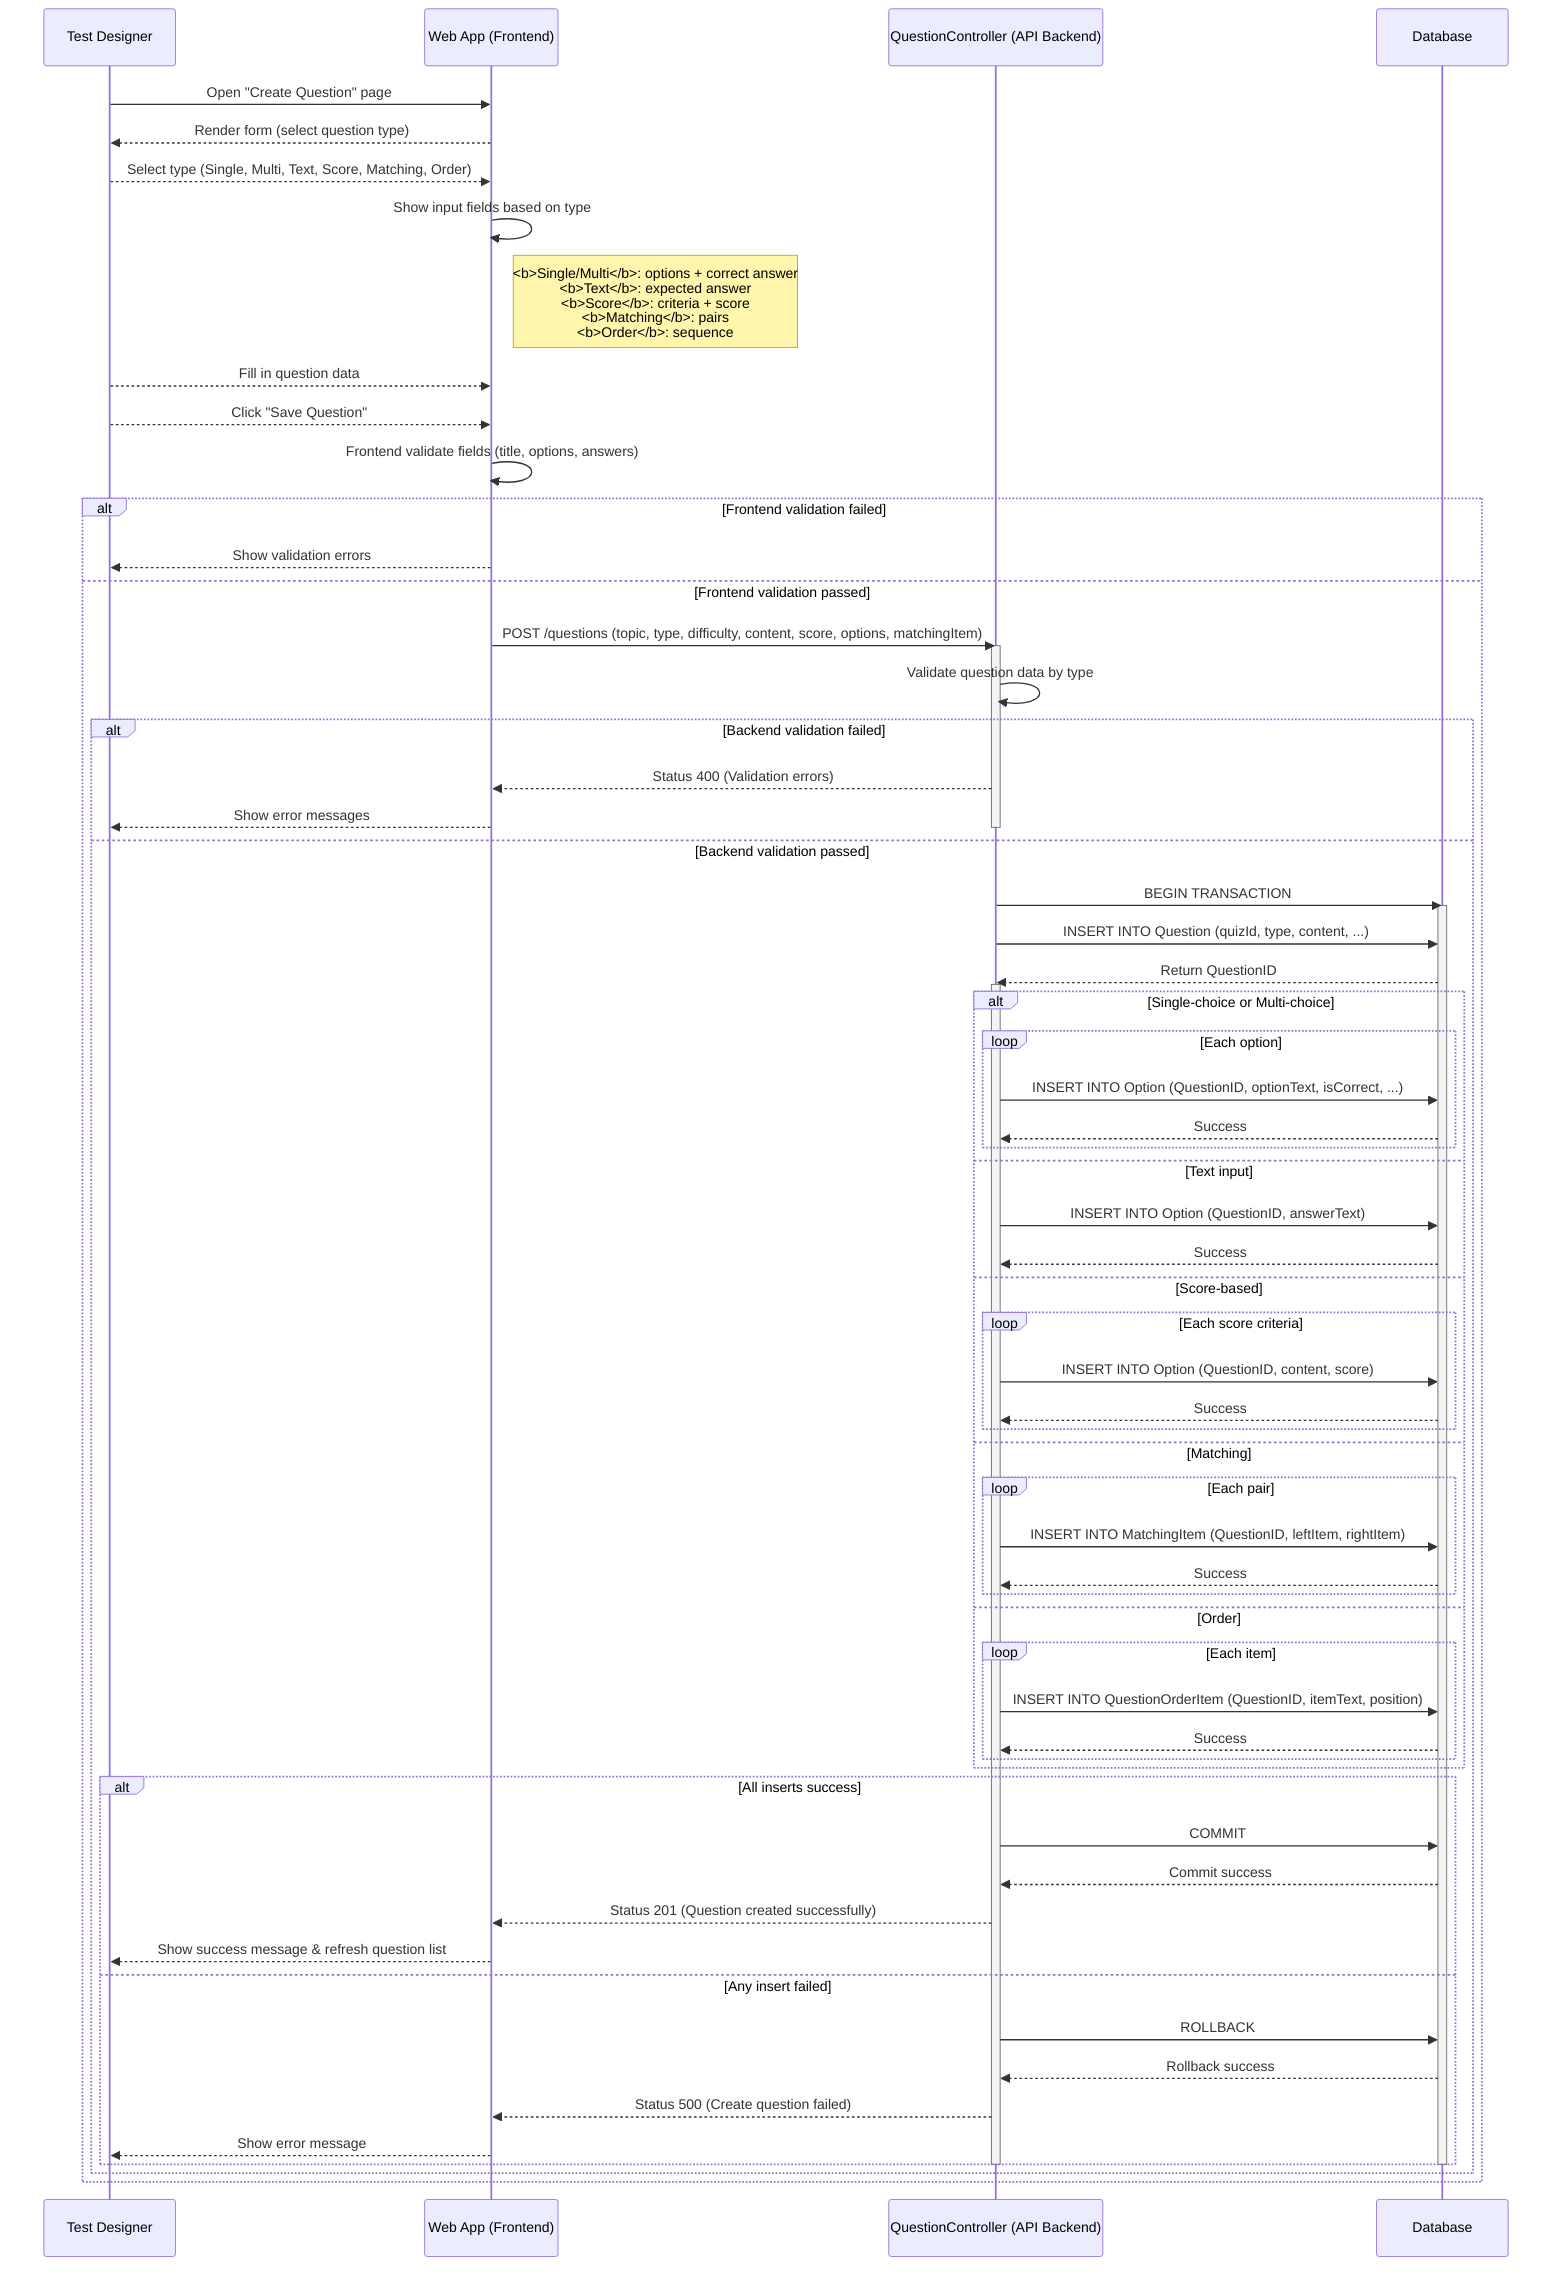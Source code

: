 sequenceDiagram
    participant U as Test Designer
    participant W as Web App (Frontend)
    participant A as QuestionController (API Backend)
    participant D as Database

    U->>W: Open "Create Question" page
    W-->>U: Render form (select question type)
    U-->>W: Select type (Single, Multi, Text, Score, Matching, Order)

%% Hiển thị form phù hợp
    W->>W: Show input fields based on type
    note right of W: <b>Single/Multi</b>: options + correct answer<br/><b>Text</b>: expected answer<br/><b>Score</b>: criteria + score<br/><b>Matching</b>: pairs<br/><b>Order</b>: sequence

    U-->>W: Fill in question data
    U-->>W: Click "Save Question"
    W->>W: Frontend validate fields (title, options, answers)
    alt Frontend validation failed
        W-->>U: Show validation errors
    else Frontend validation passed
        W->>A: POST /questions (topic, type, difficulty, content, score, options, matchingItem)
        activate A

    %% Backend validate
        A->>A: Validate question data by type
        alt Backend validation failed
            A-->>W: Status 400 (Validation errors)
            W-->>U: Show error messages
            deactivate A
        else Backend validation passed
        %% Start transaction
            A->>D: BEGIN TRANSACTION
            activate D

        %% Insert Question
            A->>D: INSERT INTO Question (quizId, type, content, ...)
            D-->>A: Return QuestionID

        %% Insert related data based on type
            activate A
            alt Single-choice or Multi-choice
                loop Each option
                    A->>D: INSERT INTO Option (QuestionID, optionText, isCorrect, ...)
                    D-->>A: Success
                end
            else Text input
                A->>D: INSERT INTO Option (QuestionID, answerText)
                D-->>A: Success
            else Score-based
                loop Each score criteria
                    A->>D: INSERT INTO Option (QuestionID, content, score)
                    D-->>A: Success
                end
            else Matching
                loop Each pair
                    A->>D: INSERT INTO MatchingItem (QuestionID, leftItem, rightItem)
                    D-->>A: Success
                end
            else Order
                loop Each item
                    A->>D: INSERT INTO QuestionOrderItem (QuestionID, itemText, position)
                    D-->>A: Success
                end
            end

        %% Commit or Rollback
            alt All inserts success
                A->>D: COMMIT
                D-->>A: Commit success
                A-->>W: Status 201 (Question created successfully)
                W-->>U: Show success message & refresh question list
            else Any insert failed
                A->>D: ROLLBACK
                D-->>A: Rollback success
                A-->>W: Status 500 (Create question failed)
                W-->>U: Show error message
            end

            deactivate D
            deactivate A
        end
    end
